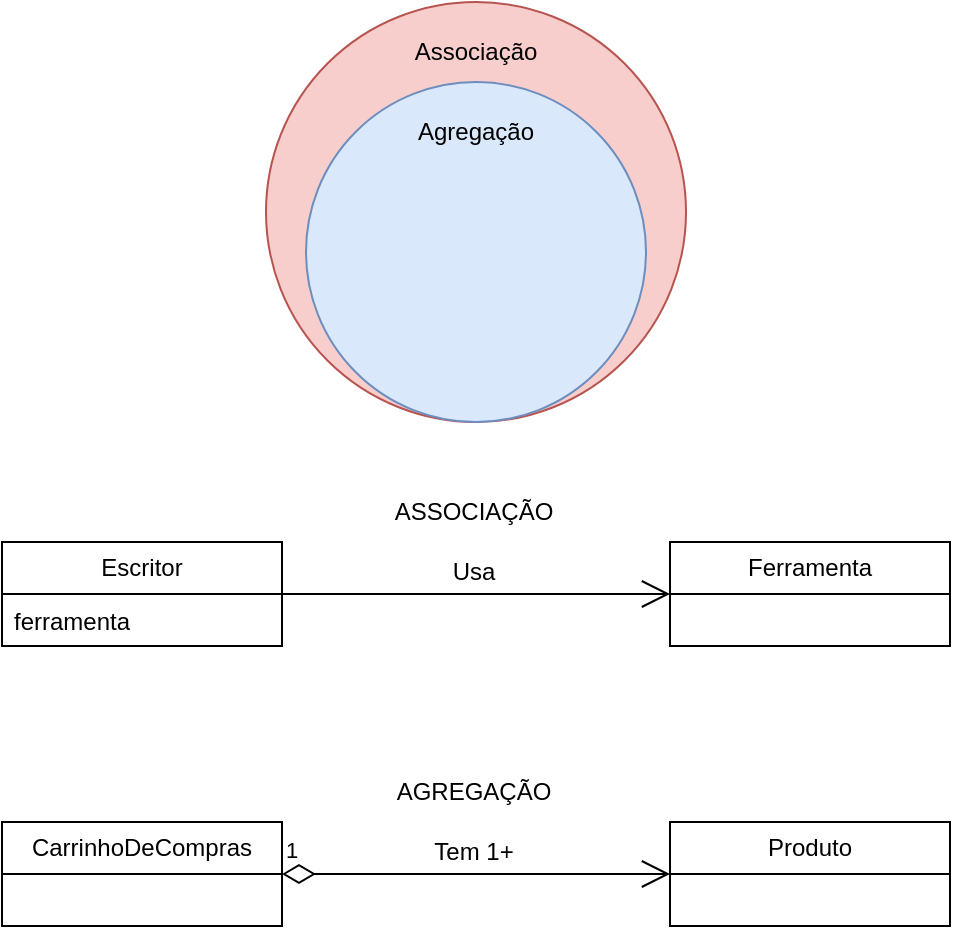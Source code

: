 <mxfile version="21.0.8" type="github">
  <diagram id="C5RBs43oDa-KdzZeNtuy" name="Page-1">
    <mxGraphModel dx="1999" dy="905" grid="1" gridSize="10" guides="1" tooltips="1" connect="1" arrows="1" fold="1" page="1" pageScale="1" pageWidth="827" pageHeight="1169" math="0" shadow="0">
      <root>
        <mxCell id="WIyWlLk6GJQsqaUBKTNV-0" />
        <mxCell id="WIyWlLk6GJQsqaUBKTNV-1" parent="WIyWlLk6GJQsqaUBKTNV-0" />
        <mxCell id="dt1HpbG3Z5UfiPBcvHed-0" value="Escritor" style="swimlane;fontStyle=0;childLayout=stackLayout;horizontal=1;startSize=26;fillColor=none;horizontalStack=0;resizeParent=1;resizeParentMax=0;resizeLast=0;collapsible=1;marginBottom=0;whiteSpace=wrap;html=1;" vertex="1" parent="WIyWlLk6GJQsqaUBKTNV-1">
          <mxGeometry x="156" y="310" width="140" height="52" as="geometry" />
        </mxCell>
        <mxCell id="dt1HpbG3Z5UfiPBcvHed-1" value="ferramenta" style="text;strokeColor=none;fillColor=none;align=left;verticalAlign=top;spacingLeft=4;spacingRight=4;overflow=hidden;rotatable=0;points=[[0,0.5],[1,0.5]];portConstraint=eastwest;whiteSpace=wrap;html=1;" vertex="1" parent="dt1HpbG3Z5UfiPBcvHed-0">
          <mxGeometry y="26" width="140" height="26" as="geometry" />
        </mxCell>
        <mxCell id="dt1HpbG3Z5UfiPBcvHed-4" value="Ferramenta" style="swimlane;fontStyle=0;childLayout=stackLayout;horizontal=1;startSize=26;fillColor=none;horizontalStack=0;resizeParent=1;resizeParentMax=0;resizeLast=0;collapsible=1;marginBottom=0;whiteSpace=wrap;html=1;" vertex="1" parent="WIyWlLk6GJQsqaUBKTNV-1">
          <mxGeometry x="490" y="310" width="140" height="52" as="geometry" />
        </mxCell>
        <mxCell id="dt1HpbG3Z5UfiPBcvHed-8" value="" style="endArrow=open;endFill=1;endSize=12;html=1;rounded=0;exitX=1;exitY=0.5;exitDx=0;exitDy=0;entryX=0;entryY=0.5;entryDx=0;entryDy=0;" edge="1" parent="WIyWlLk6GJQsqaUBKTNV-1" source="dt1HpbG3Z5UfiPBcvHed-0" target="dt1HpbG3Z5UfiPBcvHed-4">
          <mxGeometry width="160" relative="1" as="geometry">
            <mxPoint x="296" y="360" as="sourcePoint" />
            <mxPoint x="486" y="330" as="targetPoint" />
          </mxGeometry>
        </mxCell>
        <mxCell id="dt1HpbG3Z5UfiPBcvHed-11" value="" style="ellipse;whiteSpace=wrap;html=1;aspect=fixed;fillColor=#f8cecc;strokeColor=#b85450;" vertex="1" parent="WIyWlLk6GJQsqaUBKTNV-1">
          <mxGeometry x="288" y="40" width="210" height="210" as="geometry" />
        </mxCell>
        <mxCell id="dt1HpbG3Z5UfiPBcvHed-12" value="Associação" style="text;html=1;strokeColor=none;fillColor=none;align=center;verticalAlign=middle;whiteSpace=wrap;rounded=0;" vertex="1" parent="WIyWlLk6GJQsqaUBKTNV-1">
          <mxGeometry x="363" y="50" width="60" height="30" as="geometry" />
        </mxCell>
        <mxCell id="dt1HpbG3Z5UfiPBcvHed-13" value="" style="ellipse;whiteSpace=wrap;html=1;aspect=fixed;fillColor=#dae8fc;strokeColor=#6c8ebf;" vertex="1" parent="WIyWlLk6GJQsqaUBKTNV-1">
          <mxGeometry x="308" y="80" width="170" height="170" as="geometry" />
        </mxCell>
        <mxCell id="dt1HpbG3Z5UfiPBcvHed-14" value="Agregação" style="text;html=1;strokeColor=none;fillColor=none;align=center;verticalAlign=middle;whiteSpace=wrap;rounded=0;" vertex="1" parent="WIyWlLk6GJQsqaUBKTNV-1">
          <mxGeometry x="363" y="90" width="60" height="30" as="geometry" />
        </mxCell>
        <mxCell id="dt1HpbG3Z5UfiPBcvHed-15" value="Usa" style="text;html=1;strokeColor=none;fillColor=none;align=center;verticalAlign=middle;whiteSpace=wrap;rounded=0;" vertex="1" parent="WIyWlLk6GJQsqaUBKTNV-1">
          <mxGeometry x="361.5" y="310" width="60" height="30" as="geometry" />
        </mxCell>
        <mxCell id="dt1HpbG3Z5UfiPBcvHed-16" value="CarrinhoDeCompras" style="swimlane;fontStyle=0;childLayout=stackLayout;horizontal=1;startSize=26;fillColor=none;horizontalStack=0;resizeParent=1;resizeParentMax=0;resizeLast=0;collapsible=1;marginBottom=0;whiteSpace=wrap;html=1;" vertex="1" parent="WIyWlLk6GJQsqaUBKTNV-1">
          <mxGeometry x="156" y="450" width="140" height="52" as="geometry" />
        </mxCell>
        <mxCell id="dt1HpbG3Z5UfiPBcvHed-20" value="Produto" style="swimlane;fontStyle=0;childLayout=stackLayout;horizontal=1;startSize=26;fillColor=none;horizontalStack=0;resizeParent=1;resizeParentMax=0;resizeLast=0;collapsible=1;marginBottom=0;whiteSpace=wrap;html=1;" vertex="1" parent="WIyWlLk6GJQsqaUBKTNV-1">
          <mxGeometry x="490" y="450" width="140" height="52" as="geometry" />
        </mxCell>
        <mxCell id="dt1HpbG3Z5UfiPBcvHed-21" value="1" style="endArrow=open;html=1;endSize=12;startArrow=diamondThin;startSize=14;startFill=0;edgeStyle=orthogonalEdgeStyle;align=left;verticalAlign=bottom;rounded=0;entryX=0;entryY=0.5;entryDx=0;entryDy=0;" edge="1" parent="WIyWlLk6GJQsqaUBKTNV-1" source="dt1HpbG3Z5UfiPBcvHed-16" target="dt1HpbG3Z5UfiPBcvHed-20">
          <mxGeometry x="-1" y="3" relative="1" as="geometry">
            <mxPoint x="298" y="480" as="sourcePoint" />
            <mxPoint x="458" y="480" as="targetPoint" />
          </mxGeometry>
        </mxCell>
        <mxCell id="dt1HpbG3Z5UfiPBcvHed-22" value="ASSOCIAÇÃO" style="text;html=1;strokeColor=none;fillColor=none;align=center;verticalAlign=middle;whiteSpace=wrap;rounded=0;" vertex="1" parent="WIyWlLk6GJQsqaUBKTNV-1">
          <mxGeometry x="362" y="280" width="60" height="30" as="geometry" />
        </mxCell>
        <mxCell id="dt1HpbG3Z5UfiPBcvHed-23" value="AGREGAÇÃO" style="text;html=1;strokeColor=none;fillColor=none;align=center;verticalAlign=middle;whiteSpace=wrap;rounded=0;" vertex="1" parent="WIyWlLk6GJQsqaUBKTNV-1">
          <mxGeometry x="362" y="420" width="60" height="30" as="geometry" />
        </mxCell>
        <mxCell id="dt1HpbG3Z5UfiPBcvHed-24" value="Tem 1+" style="text;html=1;strokeColor=none;fillColor=none;align=center;verticalAlign=middle;whiteSpace=wrap;rounded=0;" vertex="1" parent="WIyWlLk6GJQsqaUBKTNV-1">
          <mxGeometry x="362" y="450" width="60" height="30" as="geometry" />
        </mxCell>
      </root>
    </mxGraphModel>
  </diagram>
</mxfile>
